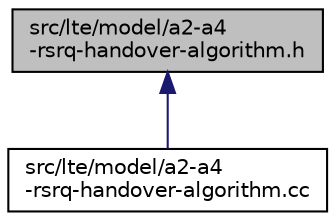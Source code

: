 digraph "src/lte/model/a2-a4-rsrq-handover-algorithm.h"
{
 // LATEX_PDF_SIZE
  edge [fontname="Helvetica",fontsize="10",labelfontname="Helvetica",labelfontsize="10"];
  node [fontname="Helvetica",fontsize="10",shape=record];
  Node1 [label="src/lte/model/a2-a4\l-rsrq-handover-algorithm.h",height=0.2,width=0.4,color="black", fillcolor="grey75", style="filled", fontcolor="black",tooltip=" "];
  Node1 -> Node2 [dir="back",color="midnightblue",fontsize="10",style="solid",fontname="Helvetica"];
  Node2 [label="src/lte/model/a2-a4\l-rsrq-handover-algorithm.cc",height=0.2,width=0.4,color="black", fillcolor="white", style="filled",URL="$a2-a4-rsrq-handover-algorithm_8cc.html",tooltip=" "];
}

